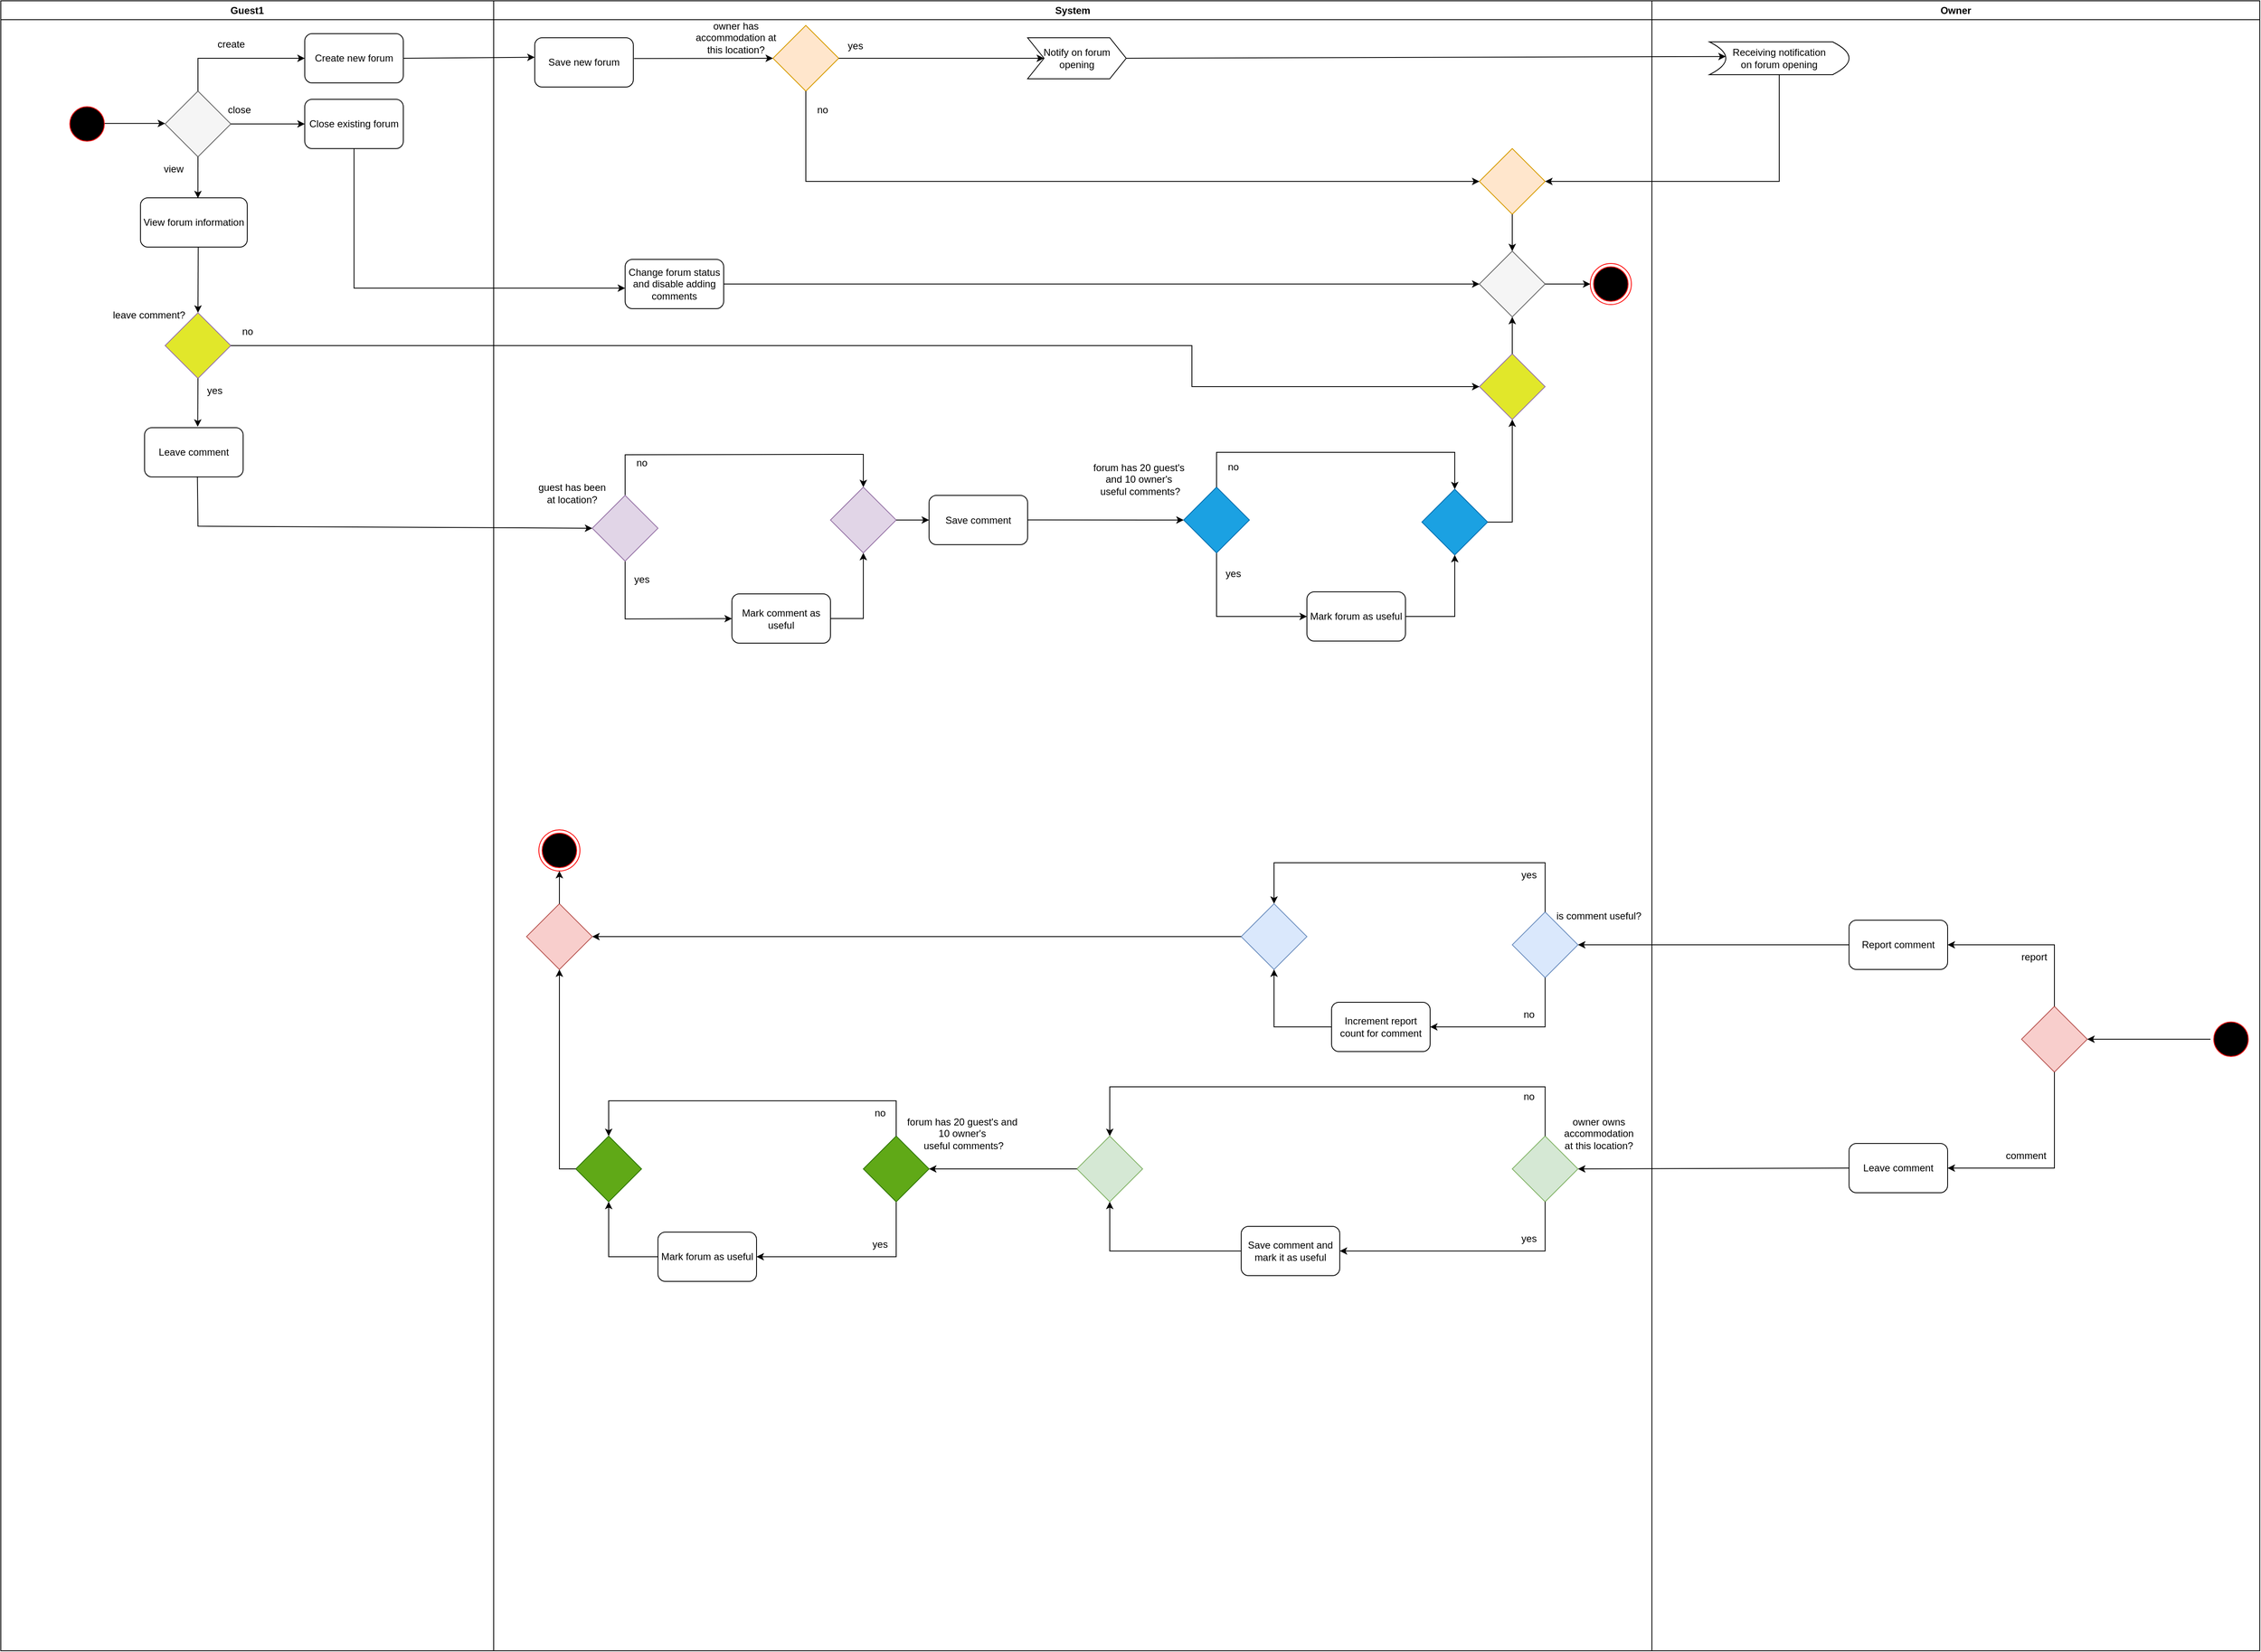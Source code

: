 <mxfile version="21.3.8" type="github">
  <diagram name="Page-1" id="OV-wl38dGWusnl36LV22">
    <mxGraphModel dx="2037" dy="1207" grid="1" gridSize="10" guides="1" tooltips="1" connect="1" arrows="1" fold="1" page="1" pageScale="1" pageWidth="2000" pageHeight="1000" math="0" shadow="0">
      <root>
        <mxCell id="0" />
        <mxCell id="1" parent="0" />
        <mxCell id="pxKHK7_eplbiGWMNOUie-3" value="Owner" style="swimlane;whiteSpace=wrap;html=1;startSize=23;" parent="1" vertex="1">
          <mxGeometry x="2530" y="50" width="740" height="2010" as="geometry" />
        </mxCell>
        <mxCell id="pxKHK7_eplbiGWMNOUie-16" value="" style="ellipse;html=1;shape=startState;fillColor=#000000;strokeColor=#ff0000;" parent="pxKHK7_eplbiGWMNOUie-3" vertex="1">
          <mxGeometry x="680" y="1240" width="50" height="50" as="geometry" />
        </mxCell>
        <mxCell id="pxKHK7_eplbiGWMNOUie-52" value="" style="rhombus;whiteSpace=wrap;html=1;fillColor=#f8cecc;strokeColor=#b85450;" parent="pxKHK7_eplbiGWMNOUie-3" vertex="1">
          <mxGeometry x="450" y="1225" width="80" height="80" as="geometry" />
        </mxCell>
        <mxCell id="pxKHK7_eplbiGWMNOUie-53" value="" style="endArrow=classic;html=1;rounded=0;entryX=1;entryY=0.5;entryDx=0;entryDy=0;" parent="pxKHK7_eplbiGWMNOUie-3" source="pxKHK7_eplbiGWMNOUie-16" target="pxKHK7_eplbiGWMNOUie-52" edge="1">
          <mxGeometry width="50" height="50" relative="1" as="geometry">
            <mxPoint x="510" y="1100" as="sourcePoint" />
            <mxPoint x="560" y="1050" as="targetPoint" />
          </mxGeometry>
        </mxCell>
        <mxCell id="pxKHK7_eplbiGWMNOUie-62" value="Report comment" style="rounded=1;whiteSpace=wrap;html=1;" parent="pxKHK7_eplbiGWMNOUie-3" vertex="1">
          <mxGeometry x="240" y="1120" width="120" height="60" as="geometry" />
        </mxCell>
        <mxCell id="pxKHK7_eplbiGWMNOUie-63" value="Leave comment" style="rounded=1;whiteSpace=wrap;html=1;" parent="pxKHK7_eplbiGWMNOUie-3" vertex="1">
          <mxGeometry x="240" y="1392" width="120" height="60" as="geometry" />
        </mxCell>
        <mxCell id="pxKHK7_eplbiGWMNOUie-65" value="" style="endArrow=classic;html=1;rounded=0;exitX=0.5;exitY=1;exitDx=0;exitDy=0;entryX=1;entryY=0.5;entryDx=0;entryDy=0;" parent="pxKHK7_eplbiGWMNOUie-3" source="pxKHK7_eplbiGWMNOUie-52" target="pxKHK7_eplbiGWMNOUie-63" edge="1">
          <mxGeometry width="50" height="50" relative="1" as="geometry">
            <mxPoint x="270" y="1220" as="sourcePoint" />
            <mxPoint x="320" y="1170" as="targetPoint" />
            <Array as="points">
              <mxPoint x="490" y="1422" />
            </Array>
          </mxGeometry>
        </mxCell>
        <mxCell id="pxKHK7_eplbiGWMNOUie-64" value="" style="endArrow=classic;html=1;rounded=0;exitX=0.5;exitY=0;exitDx=0;exitDy=0;entryX=1;entryY=0.5;entryDx=0;entryDy=0;" parent="pxKHK7_eplbiGWMNOUie-3" source="pxKHK7_eplbiGWMNOUie-52" target="pxKHK7_eplbiGWMNOUie-62" edge="1">
          <mxGeometry width="50" height="50" relative="1" as="geometry">
            <mxPoint x="270" y="1220" as="sourcePoint" />
            <mxPoint x="360" y="1180" as="targetPoint" />
            <Array as="points">
              <mxPoint x="490" y="1150" />
            </Array>
          </mxGeometry>
        </mxCell>
        <mxCell id="U6gmZOR4YIPfWP2Fbfao-12" value="&lt;div&gt;Receiving notification&lt;/div&gt;&lt;div&gt;on forum opening&lt;/div&gt;" style="shape=dataStorage;whiteSpace=wrap;html=1;fixedSize=1;direction=west;" parent="pxKHK7_eplbiGWMNOUie-3" vertex="1">
          <mxGeometry x="70" y="50" width="170" height="40" as="geometry" />
        </mxCell>
        <mxCell id="gffA7ZkmaCQYFF9uYXzP-18" value="comment" style="text;html=1;align=center;verticalAlign=middle;resizable=0;points=[];autosize=1;strokeColor=none;fillColor=none;" parent="pxKHK7_eplbiGWMNOUie-3" vertex="1">
          <mxGeometry x="420" y="1392" width="70" height="30" as="geometry" />
        </mxCell>
        <mxCell id="gffA7ZkmaCQYFF9uYXzP-17" value="report" style="text;html=1;align=center;verticalAlign=middle;resizable=0;points=[];autosize=1;strokeColor=none;fillColor=none;" parent="pxKHK7_eplbiGWMNOUie-3" vertex="1">
          <mxGeometry x="440" y="1150" width="50" height="30" as="geometry" />
        </mxCell>
        <mxCell id="pxKHK7_eplbiGWMNOUie-21" value="System" style="swimlane;whiteSpace=wrap;html=1;startSize=23;" parent="1" vertex="1">
          <mxGeometry x="1120" y="50" width="1410" height="2010" as="geometry" />
        </mxCell>
        <mxCell id="pxKHK7_eplbiGWMNOUie-44" value="" style="rhombus;whiteSpace=wrap;html=1;fillColor=#ffe6cc;strokeColor=#d79b00;" parent="pxKHK7_eplbiGWMNOUie-21" vertex="1">
          <mxGeometry x="1200" y="180" width="80" height="80" as="geometry" />
        </mxCell>
        <mxCell id="pxKHK7_eplbiGWMNOUie-58" value="" style="rhombus;whiteSpace=wrap;html=1;fillColor=#f5f5f5;fontColor=#333333;strokeColor=#666666;" parent="pxKHK7_eplbiGWMNOUie-21" vertex="1">
          <mxGeometry x="1200" y="305" width="80" height="80" as="geometry" />
        </mxCell>
        <mxCell id="pxKHK7_eplbiGWMNOUie-59" value="" style="endArrow=classic;html=1;rounded=0;entryX=0.5;entryY=0;entryDx=0;entryDy=0;exitX=0.5;exitY=1;exitDx=0;exitDy=0;" parent="pxKHK7_eplbiGWMNOUie-21" source="pxKHK7_eplbiGWMNOUie-44" target="pxKHK7_eplbiGWMNOUie-58" edge="1">
          <mxGeometry width="50" height="50" relative="1" as="geometry">
            <mxPoint x="-130" y="250" as="sourcePoint" />
            <mxPoint x="-80" y="200" as="targetPoint" />
            <Array as="points" />
          </mxGeometry>
        </mxCell>
        <mxCell id="pxKHK7_eplbiGWMNOUie-66" value="" style="rhombus;whiteSpace=wrap;html=1;fillColor=#dae8fc;strokeColor=#6c8ebf;" parent="pxKHK7_eplbiGWMNOUie-21" vertex="1">
          <mxGeometry x="1240" y="1110" width="80" height="80" as="geometry" />
        </mxCell>
        <mxCell id="pxKHK7_eplbiGWMNOUie-69" value="" style="endArrow=classic;html=1;rounded=0;exitX=0.5;exitY=0;exitDx=0;exitDy=0;entryX=0.5;entryY=0;entryDx=0;entryDy=0;" parent="pxKHK7_eplbiGWMNOUie-21" source="pxKHK7_eplbiGWMNOUie-66" target="pxKHK7_eplbiGWMNOUie-78" edge="1">
          <mxGeometry width="50" height="50" relative="1" as="geometry">
            <mxPoint x="1390" y="1250" as="sourcePoint" />
            <mxPoint x="940" y="1050" as="targetPoint" />
            <Array as="points">
              <mxPoint x="1280" y="1050" />
              <mxPoint x="950" y="1050" />
            </Array>
          </mxGeometry>
        </mxCell>
        <mxCell id="pxKHK7_eplbiGWMNOUie-74" value="no" style="text;html=1;align=center;verticalAlign=middle;resizable=0;points=[];autosize=1;strokeColor=none;fillColor=none;" parent="pxKHK7_eplbiGWMNOUie-21" vertex="1">
          <mxGeometry x="1240" y="1220" width="40" height="30" as="geometry" />
        </mxCell>
        <mxCell id="pxKHK7_eplbiGWMNOUie-72" value="" style="endArrow=classic;html=1;rounded=0;exitX=0.5;exitY=1;exitDx=0;exitDy=0;entryX=1;entryY=0.5;entryDx=0;entryDy=0;" parent="pxKHK7_eplbiGWMNOUie-21" source="pxKHK7_eplbiGWMNOUie-66" target="pxKHK7_eplbiGWMNOUie-81" edge="1">
          <mxGeometry width="50" height="50" relative="1" as="geometry">
            <mxPoint x="1290" y="1120" as="sourcePoint" />
            <mxPoint x="1140" y="1250" as="targetPoint" />
            <Array as="points">
              <mxPoint x="1280" y="1250" />
            </Array>
          </mxGeometry>
        </mxCell>
        <mxCell id="pxKHK7_eplbiGWMNOUie-78" value="" style="rhombus;whiteSpace=wrap;html=1;fillColor=#dae8fc;strokeColor=#6c8ebf;" parent="pxKHK7_eplbiGWMNOUie-21" vertex="1">
          <mxGeometry x="910" y="1100" width="80" height="80" as="geometry" />
        </mxCell>
        <mxCell id="pxKHK7_eplbiGWMNOUie-80" value="" style="endArrow=classic;html=1;rounded=0;exitX=0;exitY=0.5;exitDx=0;exitDy=0;entryX=0.5;entryY=1;entryDx=0;entryDy=0;" parent="pxKHK7_eplbiGWMNOUie-21" target="pxKHK7_eplbiGWMNOUie-78" edge="1">
          <mxGeometry width="50" height="50" relative="1" as="geometry">
            <mxPoint x="1020" y="1250" as="sourcePoint" />
            <mxPoint x="1300" y="980" as="targetPoint" />
            <Array as="points">
              <mxPoint x="950" y="1250" />
            </Array>
          </mxGeometry>
        </mxCell>
        <mxCell id="pxKHK7_eplbiGWMNOUie-81" value="Increment report count for comment" style="rounded=1;whiteSpace=wrap;html=1;" parent="pxKHK7_eplbiGWMNOUie-21" vertex="1">
          <mxGeometry x="1020" y="1220" width="120" height="60" as="geometry" />
        </mxCell>
        <mxCell id="pxKHK7_eplbiGWMNOUie-82" value="" style="ellipse;html=1;shape=endState;fillColor=#000000;strokeColor=#ff0000;" parent="pxKHK7_eplbiGWMNOUie-21" vertex="1">
          <mxGeometry x="1335" y="320" width="50" height="50" as="geometry" />
        </mxCell>
        <mxCell id="pxKHK7_eplbiGWMNOUie-83" value="" style="endArrow=classic;html=1;rounded=0;exitX=1;exitY=0.5;exitDx=0;exitDy=0;entryX=0;entryY=0.5;entryDx=0;entryDy=0;" parent="pxKHK7_eplbiGWMNOUie-21" source="pxKHK7_eplbiGWMNOUie-58" target="pxKHK7_eplbiGWMNOUie-82" edge="1">
          <mxGeometry width="50" height="50" relative="1" as="geometry">
            <mxPoint x="755" y="445" as="sourcePoint" />
            <mxPoint x="805" y="395" as="targetPoint" />
          </mxGeometry>
        </mxCell>
        <mxCell id="pxKHK7_eplbiGWMNOUie-87" value="" style="rhombus;whiteSpace=wrap;html=1;fillColor=#d5e8d4;strokeColor=#82b366;" parent="pxKHK7_eplbiGWMNOUie-21" vertex="1">
          <mxGeometry x="1240" y="1383" width="80" height="80" as="geometry" />
        </mxCell>
        <mxCell id="pxKHK7_eplbiGWMNOUie-88" value="" style="endArrow=classic;html=1;rounded=0;exitX=0.5;exitY=0;exitDx=0;exitDy=0;entryX=0.5;entryY=0;entryDx=0;entryDy=0;" parent="pxKHK7_eplbiGWMNOUie-21" source="pxKHK7_eplbiGWMNOUie-87" target="pxKHK7_eplbiGWMNOUie-91" edge="1">
          <mxGeometry width="50" height="50" relative="1" as="geometry">
            <mxPoint x="1390" y="1523" as="sourcePoint" />
            <mxPoint x="940" y="1323" as="targetPoint" />
            <Array as="points">
              <mxPoint x="1280" y="1323" />
              <mxPoint x="750" y="1323" />
            </Array>
          </mxGeometry>
        </mxCell>
        <mxCell id="pxKHK7_eplbiGWMNOUie-89" value="owner owns &lt;br&gt;accommodation &lt;br&gt;at this location?" style="text;html=1;align=center;verticalAlign=middle;resizable=0;points=[];autosize=1;strokeColor=none;fillColor=none;" parent="pxKHK7_eplbiGWMNOUie-21" vertex="1">
          <mxGeometry x="1290" y="1350" width="110" height="60" as="geometry" />
        </mxCell>
        <mxCell id="pxKHK7_eplbiGWMNOUie-90" value="" style="endArrow=classic;html=1;rounded=0;exitX=0.5;exitY=1;exitDx=0;exitDy=0;entryX=1;entryY=0.5;entryDx=0;entryDy=0;" parent="pxKHK7_eplbiGWMNOUie-21" source="pxKHK7_eplbiGWMNOUie-87" target="pxKHK7_eplbiGWMNOUie-93" edge="1">
          <mxGeometry width="50" height="50" relative="1" as="geometry">
            <mxPoint x="1290" y="1393" as="sourcePoint" />
            <mxPoint x="1140" y="1523" as="targetPoint" />
            <Array as="points">
              <mxPoint x="1280" y="1523" />
            </Array>
          </mxGeometry>
        </mxCell>
        <mxCell id="pxKHK7_eplbiGWMNOUie-91" value="" style="rhombus;whiteSpace=wrap;html=1;fillColor=#d5e8d4;strokeColor=#82b366;" parent="pxKHK7_eplbiGWMNOUie-21" vertex="1">
          <mxGeometry x="710" y="1383" width="80" height="80" as="geometry" />
        </mxCell>
        <mxCell id="pxKHK7_eplbiGWMNOUie-92" value="" style="endArrow=classic;html=1;rounded=0;exitX=0;exitY=0.5;exitDx=0;exitDy=0;entryX=0.5;entryY=1;entryDx=0;entryDy=0;" parent="pxKHK7_eplbiGWMNOUie-21" source="pxKHK7_eplbiGWMNOUie-93" target="pxKHK7_eplbiGWMNOUie-91" edge="1">
          <mxGeometry width="50" height="50" relative="1" as="geometry">
            <mxPoint x="1020" y="1523" as="sourcePoint" />
            <mxPoint x="1300" y="1253" as="targetPoint" />
            <Array as="points">
              <mxPoint x="750" y="1523" />
            </Array>
          </mxGeometry>
        </mxCell>
        <mxCell id="pxKHK7_eplbiGWMNOUie-94" value="no" style="text;html=1;align=center;verticalAlign=middle;resizable=0;points=[];autosize=1;strokeColor=none;fillColor=none;" parent="pxKHK7_eplbiGWMNOUie-21" vertex="1">
          <mxGeometry x="1240" y="1320" width="40" height="30" as="geometry" />
        </mxCell>
        <mxCell id="pxKHK7_eplbiGWMNOUie-93" value="Save comment and mark it as useful" style="rounded=1;whiteSpace=wrap;html=1;" parent="pxKHK7_eplbiGWMNOUie-21" vertex="1">
          <mxGeometry x="910" y="1493" width="120" height="60" as="geometry" />
        </mxCell>
        <mxCell id="pxKHK7_eplbiGWMNOUie-101" value="" style="ellipse;html=1;shape=endState;fillColor=#000000;strokeColor=#ff0000;" parent="pxKHK7_eplbiGWMNOUie-21" vertex="1">
          <mxGeometry x="55" y="1010" width="50" height="50" as="geometry" />
        </mxCell>
        <mxCell id="pxKHK7_eplbiGWMNOUie-100" value="" style="endArrow=classic;html=1;rounded=0;exitX=0;exitY=0.5;exitDx=0;exitDy=0;entryX=1;entryY=0.5;entryDx=0;entryDy=0;" parent="pxKHK7_eplbiGWMNOUie-21" source="pxKHK7_eplbiGWMNOUie-78" target="pxKHK7_eplbiGWMNOUie-103" edge="1">
          <mxGeometry width="50" height="50" relative="1" as="geometry">
            <mxPoint x="340" y="1340" as="sourcePoint" />
            <mxPoint x="180" y="1140" as="targetPoint" />
          </mxGeometry>
        </mxCell>
        <mxCell id="pxKHK7_eplbiGWMNOUie-102" value="" style="endArrow=classic;html=1;rounded=0;exitX=0;exitY=0.5;exitDx=0;exitDy=0;entryX=1;entryY=0.5;entryDx=0;entryDy=0;" parent="pxKHK7_eplbiGWMNOUie-21" source="pxKHK7_eplbiGWMNOUie-91" target="a260599ZuyC6qCdQyrEH-14" edge="1">
          <mxGeometry width="50" height="50" relative="1" as="geometry">
            <mxPoint x="330" y="1150" as="sourcePoint" />
            <mxPoint x="120" y="1150" as="targetPoint" />
            <Array as="points" />
          </mxGeometry>
        </mxCell>
        <mxCell id="pxKHK7_eplbiGWMNOUie-103" value="" style="rhombus;whiteSpace=wrap;html=1;fillColor=#f8cecc;strokeColor=#b85450;" parent="pxKHK7_eplbiGWMNOUie-21" vertex="1">
          <mxGeometry x="40" y="1100" width="80" height="80" as="geometry" />
        </mxCell>
        <mxCell id="pxKHK7_eplbiGWMNOUie-104" value="" style="endArrow=classic;html=1;rounded=0;exitX=0.5;exitY=0;exitDx=0;exitDy=0;entryX=0.5;entryY=1;entryDx=0;entryDy=0;" parent="pxKHK7_eplbiGWMNOUie-21" source="pxKHK7_eplbiGWMNOUie-103" target="pxKHK7_eplbiGWMNOUie-101" edge="1">
          <mxGeometry width="50" height="50" relative="1" as="geometry">
            <mxPoint x="120" y="1170" as="sourcePoint" />
            <mxPoint x="170" y="1120" as="targetPoint" />
          </mxGeometry>
        </mxCell>
        <mxCell id="_ZTQZmMmmtCTsnsMLoD0-10" value="Mark comment as useful" style="rounded=1;whiteSpace=wrap;html=1;" parent="pxKHK7_eplbiGWMNOUie-21" vertex="1">
          <mxGeometry x="290" y="722.5" width="120" height="60" as="geometry" />
        </mxCell>
        <mxCell id="_ZTQZmMmmtCTsnsMLoD0-17" value="" style="endArrow=classic;html=1;rounded=0;exitX=1;exitY=0.5;exitDx=0;exitDy=0;entryX=0.5;entryY=1;entryDx=0;entryDy=0;" parent="pxKHK7_eplbiGWMNOUie-21" source="_ZTQZmMmmtCTsnsMLoD0-10" target="U6gmZOR4YIPfWP2Fbfao-18" edge="1">
          <mxGeometry width="50" height="50" relative="1" as="geometry">
            <mxPoint x="130" y="562.5" as="sourcePoint" />
            <mxPoint x="470" y="662.5" as="targetPoint" />
            <Array as="points">
              <mxPoint x="450" y="752.5" />
              <mxPoint x="450" y="722.5" />
            </Array>
          </mxGeometry>
        </mxCell>
        <mxCell id="pxKHK7_eplbiGWMNOUie-38" value="" style="rhombus;whiteSpace=wrap;html=1;fillColor=#ffe6cc;strokeColor=#d79b00;" parent="pxKHK7_eplbiGWMNOUie-21" vertex="1">
          <mxGeometry x="340" y="30" width="80" height="80" as="geometry" />
        </mxCell>
        <mxCell id="pxKHK7_eplbiGWMNOUie-41" value="" style="endArrow=classic;html=1;rounded=0;exitX=1;exitY=0.5;exitDx=0;exitDy=0;entryX=0;entryY=0.5;entryDx=0;entryDy=0;" parent="pxKHK7_eplbiGWMNOUie-21" source="pxKHK7_eplbiGWMNOUie-38" target="U6gmZOR4YIPfWP2Fbfao-11" edge="1">
          <mxGeometry width="50" height="50" relative="1" as="geometry">
            <mxPoint x="-10" y="200" as="sourcePoint" />
            <mxPoint x="650.0" y="70" as="targetPoint" />
          </mxGeometry>
        </mxCell>
        <mxCell id="pxKHK7_eplbiGWMNOUie-45" value="" style="endArrow=classic;html=1;rounded=0;exitX=0.5;exitY=1;exitDx=0;exitDy=0;entryX=0;entryY=0.5;entryDx=0;entryDy=0;" parent="pxKHK7_eplbiGWMNOUie-21" source="pxKHK7_eplbiGWMNOUie-38" target="pxKHK7_eplbiGWMNOUie-44" edge="1">
          <mxGeometry width="50" height="50" relative="1" as="geometry">
            <mxPoint x="-200" y="80" as="sourcePoint" />
            <mxPoint x="280" y="220" as="targetPoint" />
            <Array as="points">
              <mxPoint x="380" y="220" />
            </Array>
          </mxGeometry>
        </mxCell>
        <mxCell id="pxKHK7_eplbiGWMNOUie-43" value="owner has accommodation at this location?" style="text;html=1;strokeColor=none;fillColor=none;align=center;verticalAlign=middle;whiteSpace=wrap;rounded=0;" parent="pxKHK7_eplbiGWMNOUie-21" vertex="1">
          <mxGeometry x="240" y="30" width="110" height="30" as="geometry" />
        </mxCell>
        <mxCell id="U6gmZOR4YIPfWP2Fbfao-5" value="Save new forum" style="rounded=1;whiteSpace=wrap;html=1;" parent="pxKHK7_eplbiGWMNOUie-21" vertex="1">
          <mxGeometry x="50" y="45" width="120" height="60" as="geometry" />
        </mxCell>
        <mxCell id="U6gmZOR4YIPfWP2Fbfao-9" value="" style="endArrow=classic;html=1;rounded=0;exitX=1.007;exitY=0.421;exitDx=0;exitDy=0;entryX=0;entryY=0.5;entryDx=0;entryDy=0;exitPerimeter=0;" parent="pxKHK7_eplbiGWMNOUie-21" source="U6gmZOR4YIPfWP2Fbfao-5" target="pxKHK7_eplbiGWMNOUie-38" edge="1">
          <mxGeometry width="50" height="50" relative="1" as="geometry">
            <mxPoint x="-70" y="110" as="sourcePoint" />
            <mxPoint x="300" y="109" as="targetPoint" />
          </mxGeometry>
        </mxCell>
        <mxCell id="U6gmZOR4YIPfWP2Fbfao-11" value="Notify on forum opening" style="shape=step;perimeter=stepPerimeter;whiteSpace=wrap;html=1;fixedSize=1;" parent="pxKHK7_eplbiGWMNOUie-21" vertex="1">
          <mxGeometry x="650" y="45" width="120" height="50" as="geometry" />
        </mxCell>
        <mxCell id="U6gmZOR4YIPfWP2Fbfao-13" value="Change forum status and disable adding comments" style="rounded=1;whiteSpace=wrap;html=1;" parent="pxKHK7_eplbiGWMNOUie-21" vertex="1">
          <mxGeometry x="160" y="315" width="120" height="60" as="geometry" />
        </mxCell>
        <mxCell id="U6gmZOR4YIPfWP2Fbfao-14" value="" style="endArrow=classic;html=1;rounded=0;exitX=1;exitY=0.5;exitDx=0;exitDy=0;entryX=0;entryY=0.5;entryDx=0;entryDy=0;" parent="pxKHK7_eplbiGWMNOUie-21" source="U6gmZOR4YIPfWP2Fbfao-13" target="pxKHK7_eplbiGWMNOUie-58" edge="1">
          <mxGeometry width="50" height="50" relative="1" as="geometry">
            <mxPoint x="350" y="340" as="sourcePoint" />
            <mxPoint x="1130" y="345" as="targetPoint" />
          </mxGeometry>
        </mxCell>
        <mxCell id="_ZTQZmMmmtCTsnsMLoD0-6" value="" style="endArrow=classic;html=1;rounded=0;exitX=0.5;exitY=0;exitDx=0;exitDy=0;entryX=0.5;entryY=0;entryDx=0;entryDy=0;" parent="pxKHK7_eplbiGWMNOUie-21" source="_ZTQZmMmmtCTsnsMLoD0-1" target="U6gmZOR4YIPfWP2Fbfao-18" edge="1">
          <mxGeometry width="50" height="50" relative="1" as="geometry">
            <mxPoint x="85" y="602.5" as="sourcePoint" />
            <mxPoint x="470" y="602.5" as="targetPoint" />
            <Array as="points">
              <mxPoint x="160" y="553" />
              <mxPoint x="450" y="552.5" />
            </Array>
          </mxGeometry>
        </mxCell>
        <mxCell id="_ZTQZmMmmtCTsnsMLoD0-8" value="" style="endArrow=classic;html=1;rounded=0;exitX=0.5;exitY=1;exitDx=0;exitDy=0;" parent="pxKHK7_eplbiGWMNOUie-21" source="_ZTQZmMmmtCTsnsMLoD0-1" target="_ZTQZmMmmtCTsnsMLoD0-10" edge="1">
          <mxGeometry width="50" height="50" relative="1" as="geometry">
            <mxPoint x="85" y="682.5" as="sourcePoint" />
            <mxPoint x="90" y="752.5" as="targetPoint" />
            <Array as="points">
              <mxPoint x="160" y="753" />
            </Array>
          </mxGeometry>
        </mxCell>
        <mxCell id="_ZTQZmMmmtCTsnsMLoD0-4" value="guest has been &lt;br&gt;at location?" style="text;html=1;align=center;verticalAlign=middle;resizable=0;points=[];autosize=1;strokeColor=none;fillColor=none;" parent="pxKHK7_eplbiGWMNOUie-21" vertex="1">
          <mxGeometry x="40" y="580" width="110" height="40" as="geometry" />
        </mxCell>
        <mxCell id="U6gmZOR4YIPfWP2Fbfao-18" value="" style="rhombus;whiteSpace=wrap;html=1;fillColor=#e1d5e7;strokeColor=#9673a6;" parent="pxKHK7_eplbiGWMNOUie-21" vertex="1">
          <mxGeometry x="410" y="592.5" width="80" height="80" as="geometry" />
        </mxCell>
        <mxCell id="U6gmZOR4YIPfWP2Fbfao-21" value="" style="endArrow=classic;html=1;rounded=0;entryX=0;entryY=0.5;entryDx=0;entryDy=0;exitX=0.5;exitY=1;exitDx=0;exitDy=0;" parent="pxKHK7_eplbiGWMNOUie-21" source="a260599ZuyC6qCdQyrEH-1" target="U6gmZOR4YIPfWP2Fbfao-24" edge="1">
          <mxGeometry width="50" height="50" relative="1" as="geometry">
            <mxPoint x="1100" y="375" as="sourcePoint" />
            <mxPoint x="1110" y="455" as="targetPoint" />
            <Array as="points">
              <mxPoint x="880" y="750" />
            </Array>
          </mxGeometry>
        </mxCell>
        <mxCell id="U6gmZOR4YIPfWP2Fbfao-24" value="Mark forum as useful" style="rounded=1;whiteSpace=wrap;html=1;" parent="pxKHK7_eplbiGWMNOUie-21" vertex="1">
          <mxGeometry x="990" y="720" width="120" height="60" as="geometry" />
        </mxCell>
        <mxCell id="a260599ZuyC6qCdQyrEH-1" value="" style="rhombus;whiteSpace=wrap;html=1;fillColor=#1ba1e2;fontColor=#ffffff;strokeColor=#006EAF;" parent="pxKHK7_eplbiGWMNOUie-21" vertex="1">
          <mxGeometry x="840" y="592.5" width="80" height="80" as="geometry" />
        </mxCell>
        <mxCell id="a260599ZuyC6qCdQyrEH-2" value="" style="endArrow=classic;html=1;rounded=0;exitX=1;exitY=0.5;exitDx=0;exitDy=0;" parent="pxKHK7_eplbiGWMNOUie-21" source="U6gmZOR4YIPfWP2Fbfao-18" edge="1">
          <mxGeometry width="50" height="50" relative="1" as="geometry">
            <mxPoint x="660" y="552.5" as="sourcePoint" />
            <mxPoint x="530" y="632.5" as="targetPoint" />
            <Array as="points" />
          </mxGeometry>
        </mxCell>
        <mxCell id="a260599ZuyC6qCdQyrEH-3" value="" style="rhombus;whiteSpace=wrap;html=1;fillColor=#1ba1e2;fontColor=#ffffff;strokeColor=#006EAF;" parent="pxKHK7_eplbiGWMNOUie-21" vertex="1">
          <mxGeometry x="1130" y="595" width="80" height="80" as="geometry" />
        </mxCell>
        <mxCell id="a260599ZuyC6qCdQyrEH-5" value="" style="endArrow=classic;html=1;rounded=0;exitX=1;exitY=0.5;exitDx=0;exitDy=0;entryX=0.5;entryY=1;entryDx=0;entryDy=0;" parent="pxKHK7_eplbiGWMNOUie-21" source="U6gmZOR4YIPfWP2Fbfao-24" target="a260599ZuyC6qCdQyrEH-3" edge="1">
          <mxGeometry width="50" height="50" relative="1" as="geometry">
            <mxPoint x="1020" y="415" as="sourcePoint" />
            <mxPoint x="1070" y="365" as="targetPoint" />
            <Array as="points">
              <mxPoint x="1170" y="750" />
            </Array>
          </mxGeometry>
        </mxCell>
        <mxCell id="a260599ZuyC6qCdQyrEH-6" value="" style="endArrow=classic;html=1;rounded=0;exitX=0.5;exitY=0;exitDx=0;exitDy=0;entryX=0.5;entryY=0;entryDx=0;entryDy=0;" parent="pxKHK7_eplbiGWMNOUie-21" source="a260599ZuyC6qCdQyrEH-1" target="a260599ZuyC6qCdQyrEH-3" edge="1">
          <mxGeometry width="50" height="50" relative="1" as="geometry">
            <mxPoint x="1020" y="415" as="sourcePoint" />
            <mxPoint x="1070" y="365" as="targetPoint" />
            <Array as="points">
              <mxPoint x="880" y="550" />
              <mxPoint x="1170" y="550" />
            </Array>
          </mxGeometry>
        </mxCell>
        <mxCell id="U6gmZOR4YIPfWP2Fbfao-23" value="yes" style="text;html=1;align=center;verticalAlign=middle;resizable=0;points=[];autosize=1;strokeColor=none;fillColor=none;" parent="pxKHK7_eplbiGWMNOUie-21" vertex="1">
          <mxGeometry x="880" y="682.5" width="40" height="30" as="geometry" />
        </mxCell>
        <mxCell id="a260599ZuyC6qCdQyrEH-8" value="forum has 20 guest&#39;s &lt;br&gt;and 10 owner&#39;s&lt;br&gt;&amp;nbsp;useful comments?" style="text;html=1;align=center;verticalAlign=middle;resizable=0;points=[];autosize=1;strokeColor=none;fillColor=none;" parent="pxKHK7_eplbiGWMNOUie-21" vertex="1">
          <mxGeometry x="720" y="552.5" width="130" height="60" as="geometry" />
        </mxCell>
        <mxCell id="pxKHK7_eplbiGWMNOUie-71" value="yes" style="text;html=1;align=center;verticalAlign=middle;resizable=0;points=[];autosize=1;strokeColor=none;fillColor=none;" parent="pxKHK7_eplbiGWMNOUie-21" vertex="1">
          <mxGeometry x="1240" y="1050" width="40" height="30" as="geometry" />
        </mxCell>
        <mxCell id="a260599ZuyC6qCdQyrEH-12" value="Mark forum as useful" style="rounded=1;whiteSpace=wrap;html=1;" parent="pxKHK7_eplbiGWMNOUie-21" vertex="1">
          <mxGeometry x="200" y="1500" width="120" height="60" as="geometry" />
        </mxCell>
        <mxCell id="a260599ZuyC6qCdQyrEH-13" value="" style="rhombus;whiteSpace=wrap;html=1;fillColor=#60a917;fontColor=#ffffff;strokeColor=#2D7600;" parent="pxKHK7_eplbiGWMNOUie-21" vertex="1">
          <mxGeometry x="100" y="1383" width="80" height="80" as="geometry" />
        </mxCell>
        <mxCell id="a260599ZuyC6qCdQyrEH-11" value="" style="endArrow=classic;html=1;rounded=0;entryX=1;entryY=0.5;entryDx=0;entryDy=0;exitX=0.5;exitY=1;exitDx=0;exitDy=0;" parent="pxKHK7_eplbiGWMNOUie-21" source="a260599ZuyC6qCdQyrEH-14" target="a260599ZuyC6qCdQyrEH-12" edge="1">
          <mxGeometry width="50" height="50" relative="1" as="geometry">
            <mxPoint x="530" y="1700" as="sourcePoint" />
            <mxPoint x="520" y="1243" as="targetPoint" />
            <Array as="points">
              <mxPoint x="490" y="1530" />
            </Array>
          </mxGeometry>
        </mxCell>
        <mxCell id="a260599ZuyC6qCdQyrEH-14" value="" style="rhombus;whiteSpace=wrap;html=1;fillColor=#60a917;fontColor=#ffffff;strokeColor=#2D7600;" parent="pxKHK7_eplbiGWMNOUie-21" vertex="1">
          <mxGeometry x="450" y="1383" width="80" height="80" as="geometry" />
        </mxCell>
        <mxCell id="a260599ZuyC6qCdQyrEH-15" value="" style="endArrow=classic;html=1;rounded=0;exitX=0;exitY=0.5;exitDx=0;exitDy=0;entryX=0.5;entryY=1;entryDx=0;entryDy=0;" parent="pxKHK7_eplbiGWMNOUie-21" source="a260599ZuyC6qCdQyrEH-12" target="a260599ZuyC6qCdQyrEH-13" edge="1">
          <mxGeometry width="50" height="50" relative="1" as="geometry">
            <mxPoint x="430" y="1203" as="sourcePoint" />
            <mxPoint x="480" y="1153" as="targetPoint" />
            <Array as="points">
              <mxPoint x="140" y="1530" />
            </Array>
          </mxGeometry>
        </mxCell>
        <mxCell id="a260599ZuyC6qCdQyrEH-16" value="" style="endArrow=classic;html=1;rounded=0;exitX=0.5;exitY=0;exitDx=0;exitDy=0;entryX=0.5;entryY=0;entryDx=0;entryDy=0;" parent="pxKHK7_eplbiGWMNOUie-21" source="a260599ZuyC6qCdQyrEH-14" target="a260599ZuyC6qCdQyrEH-13" edge="1">
          <mxGeometry width="50" height="50" relative="1" as="geometry">
            <mxPoint x="430" y="1203" as="sourcePoint" />
            <mxPoint x="480" y="1153" as="targetPoint" />
            <Array as="points">
              <mxPoint x="490" y="1340" />
              <mxPoint x="140" y="1340" />
            </Array>
          </mxGeometry>
        </mxCell>
        <mxCell id="a260599ZuyC6qCdQyrEH-18" value="no" style="text;html=1;align=center;verticalAlign=middle;resizable=0;points=[];autosize=1;strokeColor=none;fillColor=none;" parent="pxKHK7_eplbiGWMNOUie-21" vertex="1">
          <mxGeometry x="450" y="1340" width="40" height="30" as="geometry" />
        </mxCell>
        <mxCell id="a260599ZuyC6qCdQyrEH-19" value="forum has 20 guest&#39;s and &lt;br&gt;10 owner&#39;s&lt;br&gt;&amp;nbsp;useful comments?" style="text;html=1;align=center;verticalAlign=middle;resizable=0;points=[];autosize=1;strokeColor=none;fillColor=none;" parent="pxKHK7_eplbiGWMNOUie-21" vertex="1">
          <mxGeometry x="490" y="1350" width="160" height="60" as="geometry" />
        </mxCell>
        <mxCell id="a260599ZuyC6qCdQyrEH-20" value="" style="endArrow=classic;html=1;rounded=0;entryX=0.5;entryY=1;entryDx=0;entryDy=0;" parent="pxKHK7_eplbiGWMNOUie-21" target="pxKHK7_eplbiGWMNOUie-103" edge="1">
          <mxGeometry width="50" height="50" relative="1" as="geometry">
            <mxPoint x="100" y="1423" as="sourcePoint" />
            <mxPoint x="730" y="1410" as="targetPoint" />
            <Array as="points">
              <mxPoint x="80" y="1423" />
            </Array>
          </mxGeometry>
        </mxCell>
        <mxCell id="a260599ZuyC6qCdQyrEH-21" value="" style="endArrow=classic;html=1;rounded=0;exitX=1;exitY=0.5;exitDx=0;exitDy=0;" parent="pxKHK7_eplbiGWMNOUie-21" source="a260599ZuyC6qCdQyrEH-3" target="gffA7ZkmaCQYFF9uYXzP-10" edge="1">
          <mxGeometry width="50" height="50" relative="1" as="geometry">
            <mxPoint x="1070" y="550" as="sourcePoint" />
            <mxPoint x="1260" y="520" as="targetPoint" />
            <Array as="points">
              <mxPoint x="1240" y="635" />
            </Array>
          </mxGeometry>
        </mxCell>
        <mxCell id="txfAiv0jiBmic_JivnE9-1" value="Save comment" style="rounded=1;whiteSpace=wrap;html=1;" parent="pxKHK7_eplbiGWMNOUie-21" vertex="1">
          <mxGeometry x="530" y="602.5" width="120" height="60" as="geometry" />
        </mxCell>
        <mxCell id="txfAiv0jiBmic_JivnE9-2" value="" style="endArrow=classic;html=1;rounded=0;exitX=1;exitY=0.5;exitDx=0;exitDy=0;entryX=0;entryY=0.5;entryDx=0;entryDy=0;" parent="pxKHK7_eplbiGWMNOUie-21" target="a260599ZuyC6qCdQyrEH-1" edge="1">
          <mxGeometry width="50" height="50" relative="1" as="geometry">
            <mxPoint x="650" y="632.4" as="sourcePoint" />
            <mxPoint x="690" y="632.4" as="targetPoint" />
            <Array as="points" />
          </mxGeometry>
        </mxCell>
        <mxCell id="_ZTQZmMmmtCTsnsMLoD0-1" value="" style="rhombus;whiteSpace=wrap;html=1;fillColor=#e1d5e7;strokeColor=#9673a6;" parent="pxKHK7_eplbiGWMNOUie-21" vertex="1">
          <mxGeometry x="120" y="602.5" width="80" height="80" as="geometry" />
        </mxCell>
        <mxCell id="gffA7ZkmaCQYFF9uYXzP-10" value="" style="rhombus;whiteSpace=wrap;html=1;fillColor=#E1E72A;strokeColor=#9673a6;" parent="pxKHK7_eplbiGWMNOUie-21" vertex="1">
          <mxGeometry x="1200" y="430" width="80" height="80" as="geometry" />
        </mxCell>
        <mxCell id="gffA7ZkmaCQYFF9uYXzP-12" value="" style="endArrow=classic;html=1;rounded=0;entryX=0.5;entryY=1;entryDx=0;entryDy=0;exitX=0.5;exitY=0;exitDx=0;exitDy=0;" parent="pxKHK7_eplbiGWMNOUie-21" source="gffA7ZkmaCQYFF9uYXzP-10" target="pxKHK7_eplbiGWMNOUie-58" edge="1">
          <mxGeometry width="50" height="50" relative="1" as="geometry">
            <mxPoint x="1250" y="270" as="sourcePoint" />
            <mxPoint x="1250" y="315" as="targetPoint" />
            <Array as="points" />
          </mxGeometry>
        </mxCell>
        <mxCell id="gffA7ZkmaCQYFF9uYXzP-19" value="yes" style="text;html=1;align=center;verticalAlign=middle;resizable=0;points=[];autosize=1;strokeColor=none;fillColor=none;" parent="pxKHK7_eplbiGWMNOUie-21" vertex="1">
          <mxGeometry x="420" y="40" width="40" height="30" as="geometry" />
        </mxCell>
        <mxCell id="gffA7ZkmaCQYFF9uYXzP-21" value="no" style="text;html=1;align=center;verticalAlign=middle;resizable=0;points=[];autosize=1;strokeColor=none;fillColor=none;" parent="pxKHK7_eplbiGWMNOUie-21" vertex="1">
          <mxGeometry x="880" y="552.5" width="40" height="30" as="geometry" />
        </mxCell>
        <mxCell id="gffA7ZkmaCQYFF9uYXzP-23" value="yes" style="text;html=1;align=center;verticalAlign=middle;resizable=0;points=[];autosize=1;strokeColor=none;fillColor=none;" parent="pxKHK7_eplbiGWMNOUie-21" vertex="1">
          <mxGeometry x="160" y="690" width="40" height="30" as="geometry" />
        </mxCell>
        <mxCell id="gffA7ZkmaCQYFF9uYXzP-24" value="is comment useful?" style="text;html=1;align=center;verticalAlign=middle;resizable=0;points=[];autosize=1;strokeColor=none;fillColor=none;" parent="pxKHK7_eplbiGWMNOUie-21" vertex="1">
          <mxGeometry x="1280" y="1100" width="130" height="30" as="geometry" />
        </mxCell>
        <mxCell id="gffA7ZkmaCQYFF9uYXzP-25" value="yes" style="text;html=1;align=center;verticalAlign=middle;resizable=0;points=[];autosize=1;strokeColor=none;fillColor=none;" parent="pxKHK7_eplbiGWMNOUie-21" vertex="1">
          <mxGeometry x="1240" y="1493" width="40" height="30" as="geometry" />
        </mxCell>
        <mxCell id="gffA7ZkmaCQYFF9uYXzP-26" value="yes" style="text;html=1;align=center;verticalAlign=middle;resizable=0;points=[];autosize=1;strokeColor=none;fillColor=none;" parent="pxKHK7_eplbiGWMNOUie-21" vertex="1">
          <mxGeometry x="450" y="1500" width="40" height="30" as="geometry" />
        </mxCell>
        <mxCell id="pxKHK7_eplbiGWMNOUie-51" value="" style="endArrow=classic;html=1;rounded=0;entryX=1;entryY=0.5;entryDx=0;entryDy=0;" parent="1" target="pxKHK7_eplbiGWMNOUie-44" edge="1">
          <mxGeometry width="50" height="50" relative="1" as="geometry">
            <mxPoint x="2685" y="140" as="sourcePoint" />
            <mxPoint x="2010" y="330" as="targetPoint" />
            <Array as="points">
              <mxPoint x="2685" y="270" />
            </Array>
          </mxGeometry>
        </mxCell>
        <mxCell id="pxKHK7_eplbiGWMNOUie-23" value="Guest1" style="swimlane;whiteSpace=wrap;html=1;startSize=23;" parent="1" vertex="1">
          <mxGeometry x="520" y="50" width="600" height="2010" as="geometry" />
        </mxCell>
        <mxCell id="pxKHK7_eplbiGWMNOUie-27" value="" style="rhombus;whiteSpace=wrap;html=1;fillColor=#f5f5f5;fontColor=#333333;strokeColor=#666666;" parent="pxKHK7_eplbiGWMNOUie-23" vertex="1">
          <mxGeometry x="200" y="110" width="80" height="80" as="geometry" />
        </mxCell>
        <mxCell id="pxKHK7_eplbiGWMNOUie-28" value="Create new forum" style="rounded=1;whiteSpace=wrap;html=1;" parent="pxKHK7_eplbiGWMNOUie-23" vertex="1">
          <mxGeometry x="370" y="40" width="120" height="60" as="geometry" />
        </mxCell>
        <mxCell id="pxKHK7_eplbiGWMNOUie-29" value="Close existing forum" style="rounded=1;whiteSpace=wrap;html=1;" parent="pxKHK7_eplbiGWMNOUie-23" vertex="1">
          <mxGeometry x="370" y="120" width="120" height="60" as="geometry" />
        </mxCell>
        <mxCell id="pxKHK7_eplbiGWMNOUie-30" value="View forum information" style="rounded=1;whiteSpace=wrap;html=1;" parent="pxKHK7_eplbiGWMNOUie-23" vertex="1">
          <mxGeometry x="170" y="240" width="130" height="60" as="geometry" />
        </mxCell>
        <mxCell id="pxKHK7_eplbiGWMNOUie-32" value="" style="endArrow=classic;html=1;rounded=0;exitX=0.5;exitY=1;exitDx=0;exitDy=0;entryX=0.538;entryY=0.008;entryDx=0;entryDy=0;entryPerimeter=0;" parent="pxKHK7_eplbiGWMNOUie-23" source="pxKHK7_eplbiGWMNOUie-27" target="pxKHK7_eplbiGWMNOUie-30" edge="1">
          <mxGeometry width="50" height="50" relative="1" as="geometry">
            <mxPoint x="110" y="160" as="sourcePoint" />
            <mxPoint x="240" y="230" as="targetPoint" />
            <Array as="points" />
          </mxGeometry>
        </mxCell>
        <mxCell id="pxKHK7_eplbiGWMNOUie-33" value="" style="endArrow=classic;html=1;rounded=0;entryX=0;entryY=0.5;entryDx=0;entryDy=0;exitX=0.5;exitY=0;exitDx=0;exitDy=0;" parent="pxKHK7_eplbiGWMNOUie-23" source="pxKHK7_eplbiGWMNOUie-27" target="pxKHK7_eplbiGWMNOUie-28" edge="1">
          <mxGeometry width="50" height="50" relative="1" as="geometry">
            <mxPoint x="240" y="70" as="sourcePoint" />
            <mxPoint x="210" y="160" as="targetPoint" />
            <Array as="points">
              <mxPoint x="240" y="70" />
            </Array>
          </mxGeometry>
        </mxCell>
        <mxCell id="pxKHK7_eplbiGWMNOUie-35" value="" style="endArrow=classic;html=1;rounded=0;entryX=0;entryY=0.5;entryDx=0;entryDy=0;exitX=1;exitY=0.5;exitDx=0;exitDy=0;" parent="pxKHK7_eplbiGWMNOUie-23" source="pxKHK7_eplbiGWMNOUie-27" target="pxKHK7_eplbiGWMNOUie-29" edge="1">
          <mxGeometry width="50" height="50" relative="1" as="geometry">
            <mxPoint x="110" y="160" as="sourcePoint" />
            <mxPoint x="210" y="160" as="targetPoint" />
          </mxGeometry>
        </mxCell>
        <mxCell id="pxKHK7_eplbiGWMNOUie-31" value="" style="endArrow=classic;html=1;rounded=0;exitX=0.925;exitY=0.488;exitDx=0;exitDy=0;exitPerimeter=0;" parent="pxKHK7_eplbiGWMNOUie-23" source="pxKHK7_eplbiGWMNOUie-24" edge="1">
          <mxGeometry width="50" height="50" relative="1" as="geometry">
            <mxPoint x="100" y="149.38" as="sourcePoint" />
            <mxPoint x="200" y="149.38" as="targetPoint" />
          </mxGeometry>
        </mxCell>
        <mxCell id="pxKHK7_eplbiGWMNOUie-24" value="" style="ellipse;html=1;shape=startState;fillColor=#000000;strokeColor=#ff0000;" parent="pxKHK7_eplbiGWMNOUie-23" vertex="1">
          <mxGeometry x="80" y="125" width="50" height="50" as="geometry" />
        </mxCell>
        <mxCell id="gffA7ZkmaCQYFF9uYXzP-1" value="Leave comment" style="rounded=1;whiteSpace=wrap;html=1;" parent="pxKHK7_eplbiGWMNOUie-23" vertex="1">
          <mxGeometry x="175" y="520" width="120" height="60" as="geometry" />
        </mxCell>
        <mxCell id="gffA7ZkmaCQYFF9uYXzP-2" value="" style="endArrow=classic;html=1;rounded=0;exitX=0.541;exitY=1.009;exitDx=0;exitDy=0;exitPerimeter=0;entryX=0.5;entryY=0;entryDx=0;entryDy=0;" parent="pxKHK7_eplbiGWMNOUie-23" source="pxKHK7_eplbiGWMNOUie-30" target="gffA7ZkmaCQYFF9uYXzP-7" edge="1">
          <mxGeometry width="50" height="50" relative="1" as="geometry">
            <mxPoint x="239.66" y="290" as="sourcePoint" />
            <mxPoint x="240" y="340" as="targetPoint" />
            <Array as="points" />
          </mxGeometry>
        </mxCell>
        <mxCell id="gffA7ZkmaCQYFF9uYXzP-7" value="" style="rhombus;whiteSpace=wrap;html=1;fillColor=#E1E72A;strokeColor=#9673a6;" parent="pxKHK7_eplbiGWMNOUie-23" vertex="1">
          <mxGeometry x="200" y="380" width="80" height="80" as="geometry" />
        </mxCell>
        <mxCell id="gffA7ZkmaCQYFF9uYXzP-8" value="" style="endArrow=classic;html=1;rounded=0;entryX=0.539;entryY=-0.019;entryDx=0;entryDy=0;entryPerimeter=0;" parent="pxKHK7_eplbiGWMNOUie-23" target="gffA7ZkmaCQYFF9uYXzP-1" edge="1">
          <mxGeometry width="50" height="50" relative="1" as="geometry">
            <mxPoint x="240" y="460" as="sourcePoint" />
            <mxPoint x="240" y="460" as="targetPoint" />
            <Array as="points" />
          </mxGeometry>
        </mxCell>
        <mxCell id="gffA7ZkmaCQYFF9uYXzP-14" value="yes" style="text;html=1;align=center;verticalAlign=middle;resizable=0;points=[];autosize=1;strokeColor=none;fillColor=none;" parent="pxKHK7_eplbiGWMNOUie-23" vertex="1">
          <mxGeometry x="240" y="460" width="40" height="30" as="geometry" />
        </mxCell>
        <mxCell id="gffA7ZkmaCQYFF9uYXzP-15" value="no" style="text;html=1;align=center;verticalAlign=middle;resizable=0;points=[];autosize=1;strokeColor=none;fillColor=none;" parent="pxKHK7_eplbiGWMNOUie-23" vertex="1">
          <mxGeometry x="280" y="388" width="40" height="30" as="geometry" />
        </mxCell>
        <mxCell id="gffA7ZkmaCQYFF9uYXzP-6" value="view" style="text;html=1;align=center;verticalAlign=middle;resizable=0;points=[];autosize=1;strokeColor=none;fillColor=none;" parent="pxKHK7_eplbiGWMNOUie-23" vertex="1">
          <mxGeometry x="185" y="190" width="50" height="30" as="geometry" />
        </mxCell>
        <mxCell id="pxKHK7_eplbiGWMNOUie-60" value="" style="endArrow=classic;html=1;rounded=0;exitX=0.5;exitY=1;exitDx=0;exitDy=0;" parent="1" source="pxKHK7_eplbiGWMNOUie-29" edge="1">
          <mxGeometry width="50" height="50" relative="1" as="geometry">
            <mxPoint x="1220" y="300" as="sourcePoint" />
            <mxPoint x="1280" y="400" as="targetPoint" />
            <Array as="points">
              <mxPoint x="950" y="310" />
              <mxPoint x="950" y="400" />
              <mxPoint x="1040" y="400" />
              <mxPoint x="1220" y="400" />
            </Array>
          </mxGeometry>
        </mxCell>
        <mxCell id="pxKHK7_eplbiGWMNOUie-67" value="" style="endArrow=classic;html=1;rounded=0;exitX=0;exitY=0.5;exitDx=0;exitDy=0;entryX=1;entryY=0.5;entryDx=0;entryDy=0;" parent="1" source="pxKHK7_eplbiGWMNOUie-62" target="pxKHK7_eplbiGWMNOUie-66" edge="1">
          <mxGeometry width="50" height="50" relative="1" as="geometry">
            <mxPoint x="2150" y="1300" as="sourcePoint" />
            <mxPoint x="2200" y="1250" as="targetPoint" />
          </mxGeometry>
        </mxCell>
        <mxCell id="pxKHK7_eplbiGWMNOUie-95" value="" style="endArrow=classic;html=1;rounded=0;exitX=0;exitY=0.5;exitDx=0;exitDy=0;entryX=1;entryY=0.5;entryDx=0;entryDy=0;" parent="1" source="pxKHK7_eplbiGWMNOUie-63" target="pxKHK7_eplbiGWMNOUie-87" edge="1">
          <mxGeometry width="50" height="50" relative="1" as="geometry">
            <mxPoint x="1980" y="1420" as="sourcePoint" />
            <mxPoint x="2030" y="1370" as="targetPoint" />
          </mxGeometry>
        </mxCell>
        <mxCell id="pxKHK7_eplbiGWMNOUie-47" value="" style="endArrow=classic;html=1;rounded=0;entryX=0.883;entryY=0.555;entryDx=0;entryDy=0;exitX=1;exitY=0.5;exitDx=0;exitDy=0;entryPerimeter=0;" parent="1" source="U6gmZOR4YIPfWP2Fbfao-11" target="U6gmZOR4YIPfWP2Fbfao-12" edge="1">
          <mxGeometry width="50" height="50" relative="1" as="geometry">
            <mxPoint x="2100" y="120" as="sourcePoint" />
            <mxPoint x="2360" y="120" as="targetPoint" />
          </mxGeometry>
        </mxCell>
        <mxCell id="pxKHK7_eplbiGWMNOUie-39" value="" style="endArrow=classic;html=1;rounded=0;exitX=1;exitY=0.5;exitDx=0;exitDy=0;entryX=-0.001;entryY=0.396;entryDx=0;entryDy=0;entryPerimeter=0;" parent="1" source="pxKHK7_eplbiGWMNOUie-28" target="U6gmZOR4YIPfWP2Fbfao-5" edge="1">
          <mxGeometry width="50" height="50" relative="1" as="geometry">
            <mxPoint x="1030" y="250" as="sourcePoint" />
            <mxPoint x="1340" y="120" as="targetPoint" />
          </mxGeometry>
        </mxCell>
        <mxCell id="_ZTQZmMmmtCTsnsMLoD0-5" value="" style="endArrow=classic;html=1;rounded=0;exitX=0.536;exitY=0.99;exitDx=0;exitDy=0;exitPerimeter=0;entryX=0;entryY=0.5;entryDx=0;entryDy=0;" parent="1" source="gffA7ZkmaCQYFF9uYXzP-1" target="_ZTQZmMmmtCTsnsMLoD0-1" edge="1">
          <mxGeometry width="50" height="50" relative="1" as="geometry">
            <mxPoint x="755" y="570" as="sourcePoint" />
            <mxPoint x="1150" y="700" as="targetPoint" />
            <Array as="points">
              <mxPoint x="760" y="690" />
            </Array>
          </mxGeometry>
        </mxCell>
        <mxCell id="gffA7ZkmaCQYFF9uYXzP-4" value="create" style="text;html=1;align=center;verticalAlign=middle;resizable=0;points=[];autosize=1;strokeColor=none;fillColor=none;" parent="1" vertex="1">
          <mxGeometry x="770" y="88" width="60" height="30" as="geometry" />
        </mxCell>
        <mxCell id="gffA7ZkmaCQYFF9uYXzP-5" value="close" style="text;html=1;align=center;verticalAlign=middle;resizable=0;points=[];autosize=1;strokeColor=none;fillColor=none;" parent="1" vertex="1">
          <mxGeometry x="785" y="168" width="50" height="30" as="geometry" />
        </mxCell>
        <mxCell id="gffA7ZkmaCQYFF9uYXzP-9" value="" style="endArrow=classic;html=1;rounded=0;exitX=1;exitY=0.5;exitDx=0;exitDy=0;entryX=0;entryY=0.5;entryDx=0;entryDy=0;" parent="1" source="gffA7ZkmaCQYFF9uYXzP-7" target="gffA7ZkmaCQYFF9uYXzP-10" edge="1">
          <mxGeometry width="50" height="50" relative="1" as="geometry">
            <mxPoint x="850" y="430" as="sourcePoint" />
            <mxPoint x="2240" y="500" as="targetPoint" />
            <Array as="points">
              <mxPoint x="1290" y="470" />
              <mxPoint x="1780" y="470" />
              <mxPoint x="1970" y="470" />
              <mxPoint x="1970" y="520" />
            </Array>
          </mxGeometry>
        </mxCell>
        <mxCell id="gffA7ZkmaCQYFF9uYXzP-16" value="leave comment?" style="text;html=1;align=center;verticalAlign=middle;resizable=0;points=[];autosize=1;strokeColor=none;fillColor=none;" parent="1" vertex="1">
          <mxGeometry x="645" y="418" width="110" height="30" as="geometry" />
        </mxCell>
        <mxCell id="gffA7ZkmaCQYFF9uYXzP-20" value="no" style="text;html=1;align=center;verticalAlign=middle;resizable=0;points=[];autosize=1;strokeColor=none;fillColor=none;" parent="1" vertex="1">
          <mxGeometry x="1500" y="168" width="40" height="30" as="geometry" />
        </mxCell>
        <mxCell id="gffA7ZkmaCQYFF9uYXzP-22" value="no" style="text;html=1;align=center;verticalAlign=middle;resizable=0;points=[];autosize=1;strokeColor=none;fillColor=none;" parent="1" vertex="1">
          <mxGeometry x="1280" y="598" width="40" height="30" as="geometry" />
        </mxCell>
      </root>
    </mxGraphModel>
  </diagram>
</mxfile>
